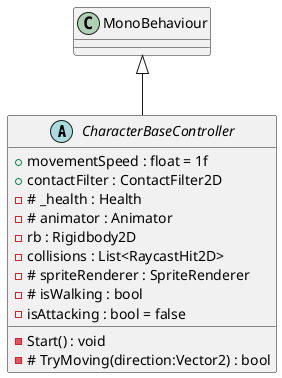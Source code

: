 @startuml
abstract class CharacterBaseController {
    + movementSpeed : float = 1f
    + contactFilter : ContactFilter2D
    - # _health : Health
    - # animator : Animator
    - rb : Rigidbody2D
    - collisions : List<RaycastHit2D>
    - # spriteRenderer : SpriteRenderer
    - # isWalking : bool
    - isAttacking : bool = false
    - Start() : void
    - # TryMoving(direction:Vector2) : bool
}
MonoBehaviour <|-- CharacterBaseController
@enduml

